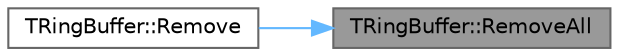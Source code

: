 digraph "TRingBuffer::RemoveAll"
{
 // INTERACTIVE_SVG=YES
 // LATEX_PDF_SIZE
  bgcolor="transparent";
  edge [fontname=Helvetica,fontsize=10,labelfontname=Helvetica,labelfontsize=10];
  node [fontname=Helvetica,fontsize=10,shape=box,height=0.2,width=0.4];
  rankdir="RL";
  Node1 [id="Node000001",label="TRingBuffer::RemoveAll",height=0.2,width=0.4,color="gray40", fillcolor="grey60", style="filled", fontcolor="black",tooltip="Removes all items for which a given predicate applies, maintaining order but not indices."];
  Node1 -> Node2 [id="edge1_Node000001_Node000002",dir="back",color="steelblue1",style="solid",tooltip=" "];
  Node2 [id="Node000002",label="TRingBuffer::Remove",height=0.2,width=0.4,color="grey40", fillcolor="white", style="filled",URL="$d7/d46/classTRingBuffer.html#ac6558e13172088ce88821c0e98f3e969",tooltip="Removes as many instances of Item as there are in the array, maintaining order but not indices."];
}
